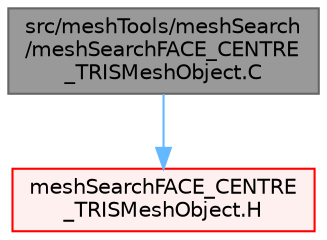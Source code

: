 digraph "src/meshTools/meshSearch/meshSearchFACE_CENTRE_TRISMeshObject.C"
{
 // LATEX_PDF_SIZE
  bgcolor="transparent";
  edge [fontname=Helvetica,fontsize=10,labelfontname=Helvetica,labelfontsize=10];
  node [fontname=Helvetica,fontsize=10,shape=box,height=0.2,width=0.4];
  Node1 [id="Node000001",label="src/meshTools/meshSearch\l/meshSearchFACE_CENTRE\l_TRISMeshObject.C",height=0.2,width=0.4,color="gray40", fillcolor="grey60", style="filled", fontcolor="black",tooltip=" "];
  Node1 -> Node2 [id="edge1_Node000001_Node000002",color="steelblue1",style="solid",tooltip=" "];
  Node2 [id="Node000002",label="meshSearchFACE_CENTRE\l_TRISMeshObject.H",height=0.2,width=0.4,color="red", fillcolor="#FFF0F0", style="filled",URL="$meshSearchFACE__CENTRE__TRISMeshObject_8H.html",tooltip=" "];
}
